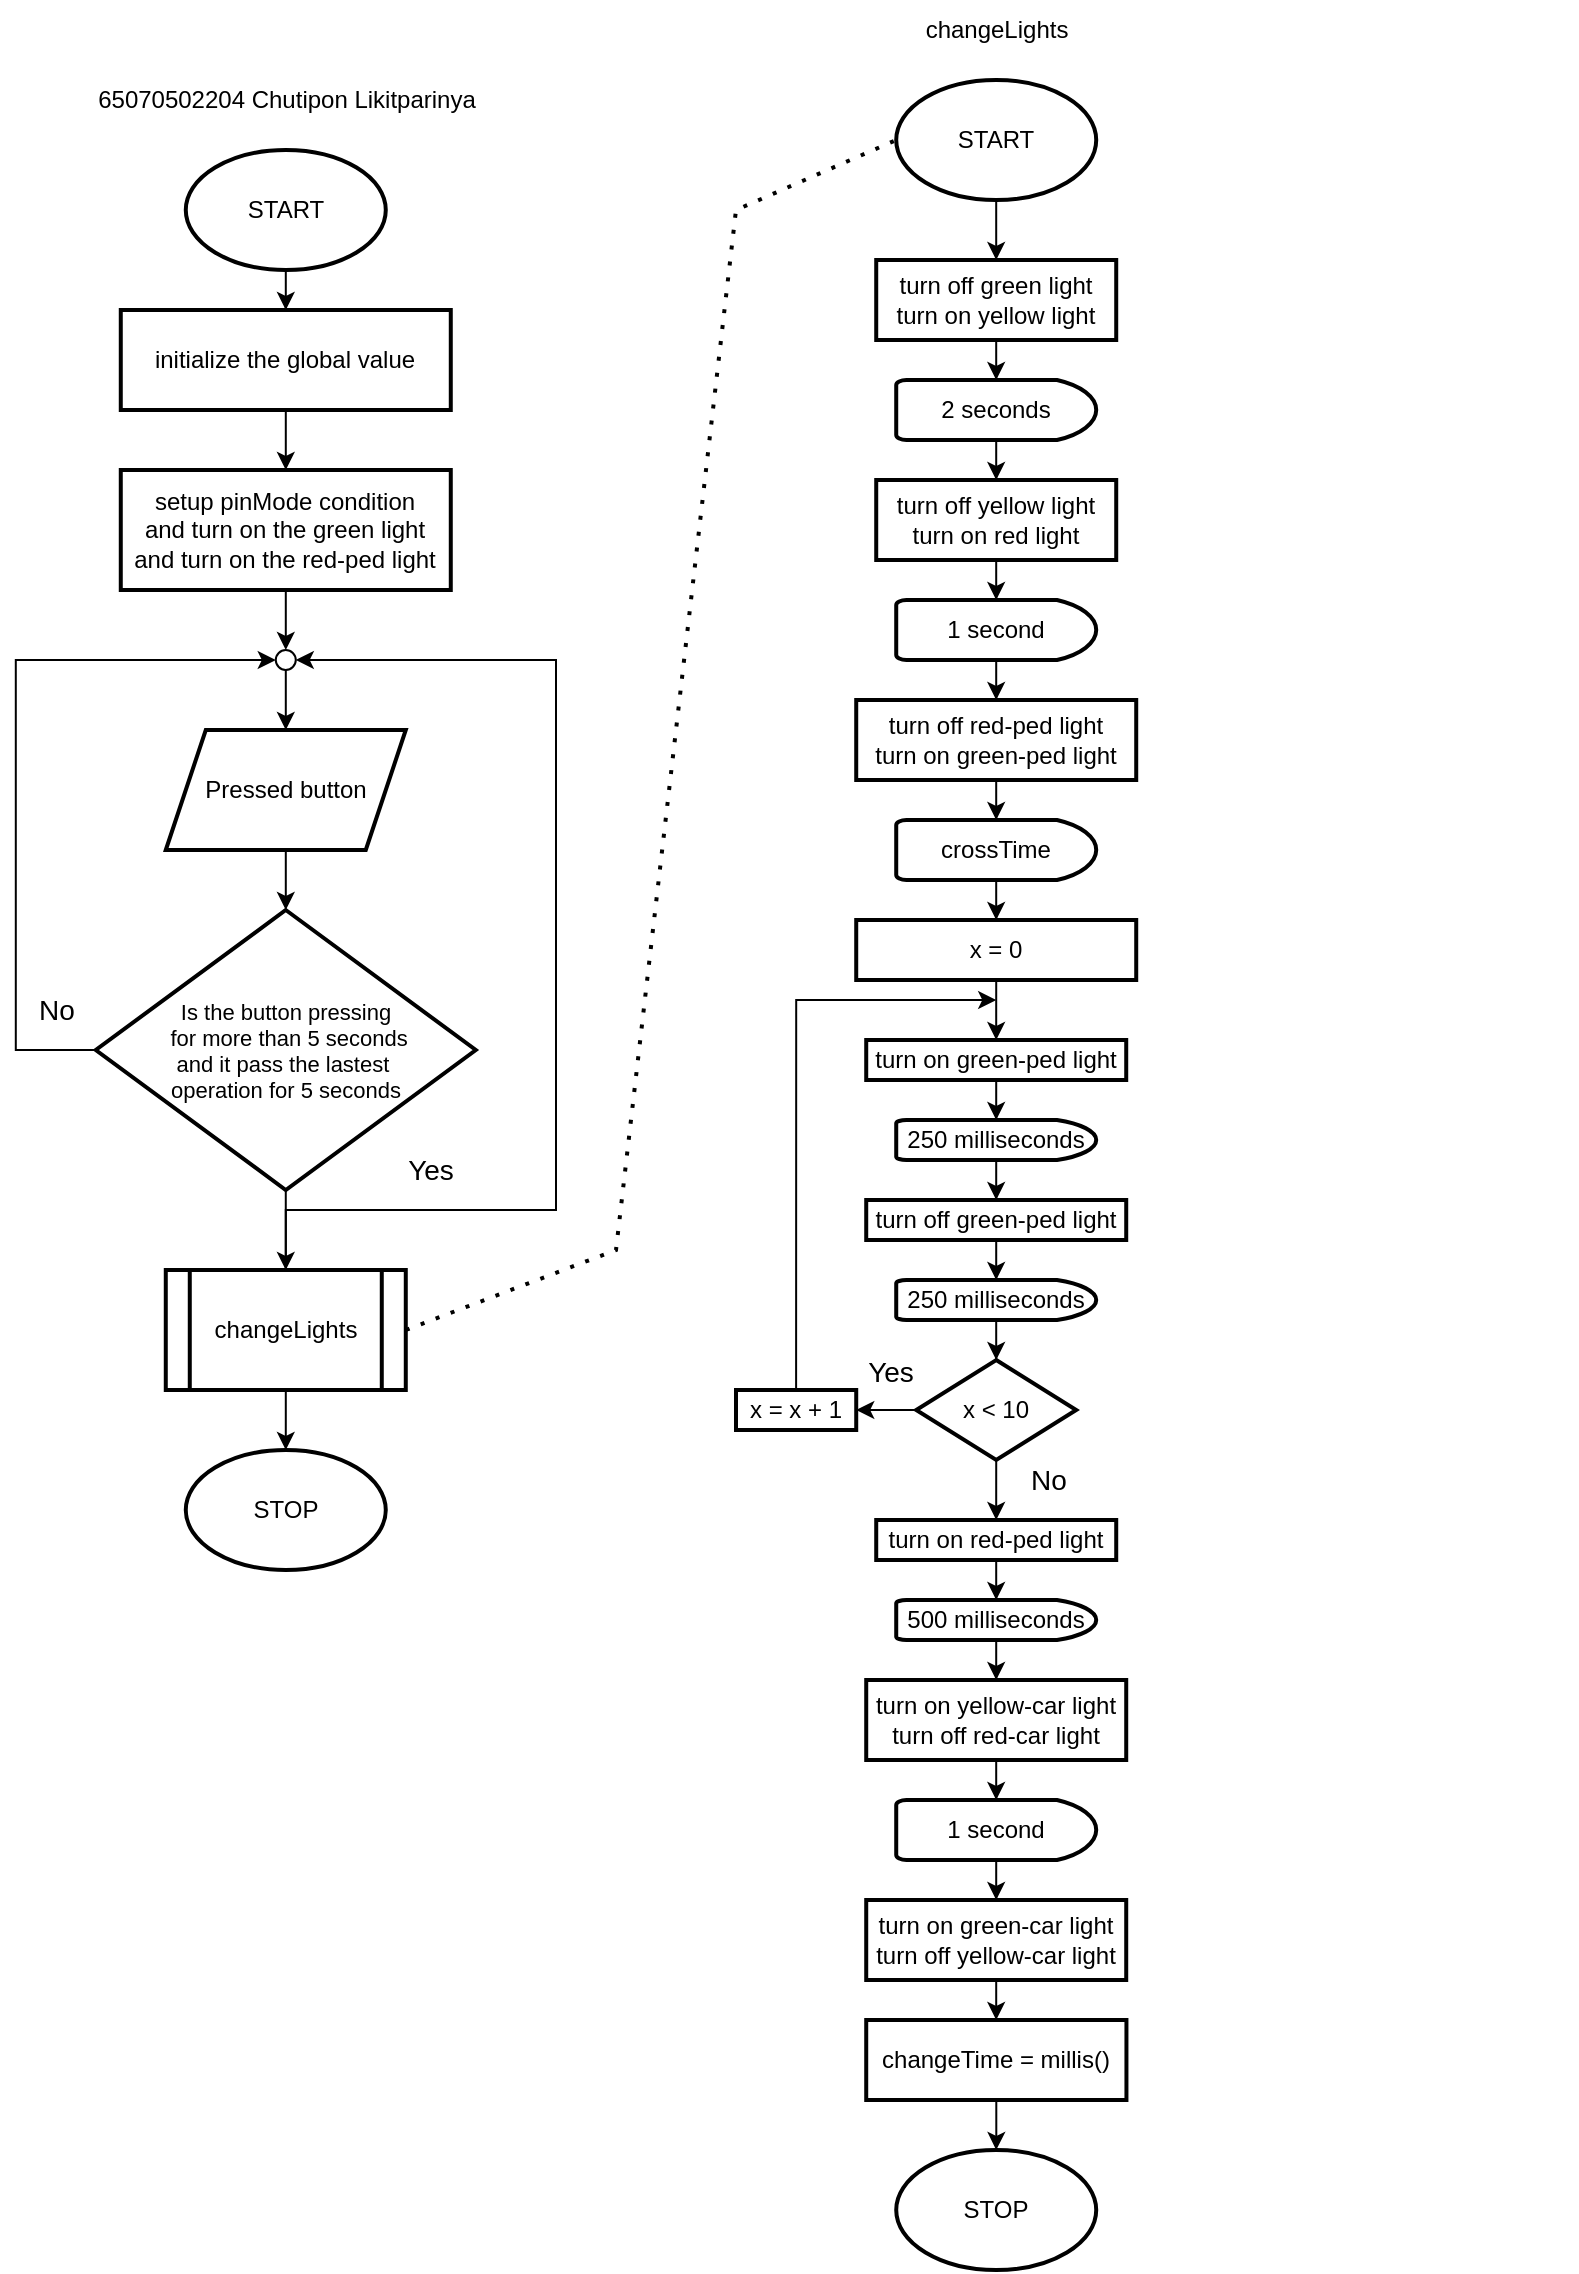 <mxfile version="24.2.0" type="github">
  <diagram id="C5RBs43oDa-KdzZeNtuy" name="Page-1">
    <mxGraphModel dx="1105" dy="586" grid="1" gridSize="10" guides="1" tooltips="1" connect="1" arrows="1" fold="1" page="1" pageScale="1" pageWidth="827" pageHeight="1169" math="0" shadow="0">
      <root>
        <mxCell id="WIyWlLk6GJQsqaUBKTNV-0" />
        <mxCell id="WIyWlLk6GJQsqaUBKTNV-1" parent="WIyWlLk6GJQsqaUBKTNV-0" />
        <mxCell id="55BJasFtDEPykcvWfGNE-2" value="" style="edgeStyle=orthogonalEdgeStyle;rounded=0;orthogonalLoop=1;jettySize=auto;html=1;" edge="1" parent="WIyWlLk6GJQsqaUBKTNV-1" source="55BJasFtDEPykcvWfGNE-0" target="55BJasFtDEPykcvWfGNE-1">
          <mxGeometry relative="1" as="geometry" />
        </mxCell>
        <mxCell id="55BJasFtDEPykcvWfGNE-0" value="START" style="strokeWidth=2;html=1;shape=mxgraph.flowchart.start_1;whiteSpace=wrap;" vertex="1" parent="WIyWlLk6GJQsqaUBKTNV-1">
          <mxGeometry x="124.89" y="90" width="100" height="60" as="geometry" />
        </mxCell>
        <mxCell id="55BJasFtDEPykcvWfGNE-30" value="" style="edgeStyle=orthogonalEdgeStyle;rounded=0;orthogonalLoop=1;jettySize=auto;html=1;" edge="1" parent="WIyWlLk6GJQsqaUBKTNV-1" source="55BJasFtDEPykcvWfGNE-1" target="55BJasFtDEPykcvWfGNE-29">
          <mxGeometry relative="1" as="geometry" />
        </mxCell>
        <mxCell id="55BJasFtDEPykcvWfGNE-1" value="initialize the global value" style="whiteSpace=wrap;html=1;strokeWidth=2;" vertex="1" parent="WIyWlLk6GJQsqaUBKTNV-1">
          <mxGeometry x="92.39" y="170" width="165" height="50" as="geometry" />
        </mxCell>
        <mxCell id="55BJasFtDEPykcvWfGNE-26" value="65070502204 Chutipon Likitparinya" style="text;html=1;align=center;verticalAlign=middle;resizable=0;points=[];autosize=1;strokeColor=none;fillColor=none;" vertex="1" parent="WIyWlLk6GJQsqaUBKTNV-1">
          <mxGeometry x="69.89" y="50" width="210" height="30" as="geometry" />
        </mxCell>
        <mxCell id="55BJasFtDEPykcvWfGNE-34" value="" style="edgeStyle=orthogonalEdgeStyle;rounded=0;orthogonalLoop=1;jettySize=auto;html=1;" edge="1" parent="WIyWlLk6GJQsqaUBKTNV-1" source="55BJasFtDEPykcvWfGNE-39" target="55BJasFtDEPykcvWfGNE-33">
          <mxGeometry relative="1" as="geometry" />
        </mxCell>
        <mxCell id="55BJasFtDEPykcvWfGNE-29" value="setup pinMode condition&lt;div&gt;and turn on the green light&lt;/div&gt;&lt;div&gt;and turn on the red-ped light&lt;/div&gt;" style="whiteSpace=wrap;html=1;strokeWidth=2;" vertex="1" parent="WIyWlLk6GJQsqaUBKTNV-1">
          <mxGeometry x="92.39" y="250" width="165" height="60" as="geometry" />
        </mxCell>
        <mxCell id="55BJasFtDEPykcvWfGNE-38" value="" style="edgeStyle=orthogonalEdgeStyle;rounded=0;orthogonalLoop=1;jettySize=auto;html=1;" edge="1" parent="WIyWlLk6GJQsqaUBKTNV-1" source="55BJasFtDEPykcvWfGNE-33" target="55BJasFtDEPykcvWfGNE-37">
          <mxGeometry relative="1" as="geometry" />
        </mxCell>
        <mxCell id="55BJasFtDEPykcvWfGNE-33" value="Pressed button" style="shape=parallelogram;perimeter=parallelogramPerimeter;whiteSpace=wrap;html=1;fixedSize=1;strokeWidth=2;" vertex="1" parent="WIyWlLk6GJQsqaUBKTNV-1">
          <mxGeometry x="114.89" y="380" width="120" height="60" as="geometry" />
        </mxCell>
        <mxCell id="55BJasFtDEPykcvWfGNE-49" value="" style="edgeStyle=orthogonalEdgeStyle;rounded=0;orthogonalLoop=1;jettySize=auto;html=1;" edge="1" parent="WIyWlLk6GJQsqaUBKTNV-1" source="55BJasFtDEPykcvWfGNE-37" target="55BJasFtDEPykcvWfGNE-48">
          <mxGeometry relative="1" as="geometry" />
        </mxCell>
        <mxCell id="55BJasFtDEPykcvWfGNE-37" value="&lt;font style=&quot;font-size: 11px;&quot;&gt;Is the button pressing&lt;/font&gt;&lt;div style=&quot;font-size: 11px;&quot;&gt;&lt;font style=&quot;font-size: 11px;&quot;&gt;&amp;nbsp;for more than 5 seconds&lt;/font&gt;&lt;/div&gt;&lt;div style=&quot;font-size: 11px;&quot;&gt;&lt;font style=&quot;font-size: 11px;&quot;&gt;and it pass the lastest&amp;nbsp;&lt;/font&gt;&lt;/div&gt;&lt;div style=&quot;font-size: 11px;&quot;&gt;&lt;font style=&quot;font-size: 11px;&quot;&gt;operation&amp;nbsp;&lt;/font&gt;&lt;span style=&quot;background-color: initial;&quot;&gt;for 5 seconds&lt;/span&gt;&lt;/div&gt;" style="strokeWidth=2;html=1;shape=mxgraph.flowchart.decision;whiteSpace=wrap;" vertex="1" parent="WIyWlLk6GJQsqaUBKTNV-1">
          <mxGeometry x="79.89" y="470" width="190" height="140" as="geometry" />
        </mxCell>
        <mxCell id="55BJasFtDEPykcvWfGNE-40" value="" style="edgeStyle=orthogonalEdgeStyle;rounded=0;orthogonalLoop=1;jettySize=auto;html=1;" edge="1" parent="WIyWlLk6GJQsqaUBKTNV-1" source="55BJasFtDEPykcvWfGNE-29" target="55BJasFtDEPykcvWfGNE-39">
          <mxGeometry relative="1" as="geometry">
            <mxPoint x="174.89" y="310" as="sourcePoint" />
            <mxPoint x="174.89" y="370" as="targetPoint" />
          </mxGeometry>
        </mxCell>
        <mxCell id="55BJasFtDEPykcvWfGNE-39" value="" style="verticalLabelPosition=bottom;verticalAlign=top;html=1;shape=mxgraph.flowchart.on-page_reference;" vertex="1" parent="WIyWlLk6GJQsqaUBKTNV-1">
          <mxGeometry x="169.89" y="340" width="10" height="10" as="geometry" />
        </mxCell>
        <mxCell id="55BJasFtDEPykcvWfGNE-44" style="edgeStyle=orthogonalEdgeStyle;rounded=0;orthogonalLoop=1;jettySize=auto;html=1;entryX=0;entryY=0.5;entryDx=0;entryDy=0;entryPerimeter=0;exitX=0;exitY=0.5;exitDx=0;exitDy=0;exitPerimeter=0;" edge="1" parent="WIyWlLk6GJQsqaUBKTNV-1" source="55BJasFtDEPykcvWfGNE-37" target="55BJasFtDEPykcvWfGNE-39">
          <mxGeometry relative="1" as="geometry">
            <Array as="points">
              <mxPoint x="39.89" y="540" />
              <mxPoint x="39.89" y="345" />
            </Array>
          </mxGeometry>
        </mxCell>
        <mxCell id="55BJasFtDEPykcvWfGNE-45" value="&lt;font style=&quot;font-size: 14px;&quot;&gt;No&lt;/font&gt;" style="edgeLabel;html=1;align=center;verticalAlign=middle;resizable=0;points=[];" vertex="1" connectable="0" parent="55BJasFtDEPykcvWfGNE-44">
          <mxGeometry x="-0.789" y="4" relative="1" as="geometry">
            <mxPoint x="18" y="-24" as="offset" />
          </mxGeometry>
        </mxCell>
        <mxCell id="55BJasFtDEPykcvWfGNE-48" value="changeLights" style="shape=process;whiteSpace=wrap;html=1;backgroundOutline=1;strokeWidth=2;" vertex="1" parent="WIyWlLk6GJQsqaUBKTNV-1">
          <mxGeometry x="114.89" y="650" width="120" height="60" as="geometry" />
        </mxCell>
        <mxCell id="55BJasFtDEPykcvWfGNE-50" style="edgeStyle=orthogonalEdgeStyle;rounded=0;orthogonalLoop=1;jettySize=auto;html=1;entryX=1;entryY=0.5;entryDx=0;entryDy=0;entryPerimeter=0;" edge="1" parent="WIyWlLk6GJQsqaUBKTNV-1" source="55BJasFtDEPykcvWfGNE-48" target="55BJasFtDEPykcvWfGNE-39">
          <mxGeometry relative="1" as="geometry">
            <Array as="points">
              <mxPoint x="175" y="620" />
              <mxPoint x="310" y="620" />
              <mxPoint x="310" y="345" />
            </Array>
          </mxGeometry>
        </mxCell>
        <mxCell id="55BJasFtDEPykcvWfGNE-51" value="&lt;font style=&quot;font-size: 14px;&quot;&gt;Yes&lt;/font&gt;" style="edgeLabel;html=1;align=center;verticalAlign=middle;resizable=0;points=[];" vertex="1" connectable="0" parent="55BJasFtDEPykcvWfGNE-50">
          <mxGeometry x="-0.783" y="2" relative="1" as="geometry">
            <mxPoint x="40" y="-18" as="offset" />
          </mxGeometry>
        </mxCell>
        <mxCell id="55BJasFtDEPykcvWfGNE-54" value="STOP" style="strokeWidth=2;html=1;shape=mxgraph.flowchart.start_1;whiteSpace=wrap;" vertex="1" parent="WIyWlLk6GJQsqaUBKTNV-1">
          <mxGeometry x="124.89" y="740" width="100" height="60" as="geometry" />
        </mxCell>
        <mxCell id="55BJasFtDEPykcvWfGNE-55" style="edgeStyle=orthogonalEdgeStyle;rounded=0;orthogonalLoop=1;jettySize=auto;html=1;entryX=0.5;entryY=0;entryDx=0;entryDy=0;entryPerimeter=0;" edge="1" parent="WIyWlLk6GJQsqaUBKTNV-1" source="55BJasFtDEPykcvWfGNE-48" target="55BJasFtDEPykcvWfGNE-54">
          <mxGeometry relative="1" as="geometry" />
        </mxCell>
        <mxCell id="55BJasFtDEPykcvWfGNE-60" value="" style="edgeStyle=orthogonalEdgeStyle;rounded=0;orthogonalLoop=1;jettySize=auto;html=1;" edge="1" parent="WIyWlLk6GJQsqaUBKTNV-1" source="55BJasFtDEPykcvWfGNE-56" target="55BJasFtDEPykcvWfGNE-59">
          <mxGeometry relative="1" as="geometry" />
        </mxCell>
        <mxCell id="55BJasFtDEPykcvWfGNE-56" value="START" style="strokeWidth=2;html=1;shape=mxgraph.flowchart.start_1;whiteSpace=wrap;" vertex="1" parent="WIyWlLk6GJQsqaUBKTNV-1">
          <mxGeometry x="480.11" y="55" width="100" height="60" as="geometry" />
        </mxCell>
        <mxCell id="55BJasFtDEPykcvWfGNE-57" value="" style="endArrow=none;dashed=1;html=1;dashPattern=1 3;strokeWidth=2;rounded=0;exitX=1;exitY=0.5;exitDx=0;exitDy=0;entryX=0;entryY=0.5;entryDx=0;entryDy=0;entryPerimeter=0;" edge="1" parent="WIyWlLk6GJQsqaUBKTNV-1" source="55BJasFtDEPykcvWfGNE-48" target="55BJasFtDEPykcvWfGNE-56">
          <mxGeometry width="50" height="50" relative="1" as="geometry">
            <mxPoint x="170" y="170" as="sourcePoint" />
            <mxPoint x="220" y="120" as="targetPoint" />
            <Array as="points">
              <mxPoint x="340" y="640" />
              <mxPoint x="400" y="120" />
            </Array>
          </mxGeometry>
        </mxCell>
        <mxCell id="55BJasFtDEPykcvWfGNE-58" value="changeLights" style="text;html=1;align=center;verticalAlign=middle;resizable=0;points=[];autosize=1;strokeColor=none;fillColor=none;" vertex="1" parent="WIyWlLk6GJQsqaUBKTNV-1">
          <mxGeometry x="485.11" y="15" width="90" height="30" as="geometry" />
        </mxCell>
        <mxCell id="55BJasFtDEPykcvWfGNE-66" value="" style="edgeStyle=orthogonalEdgeStyle;rounded=0;orthogonalLoop=1;jettySize=auto;html=1;" edge="1" parent="WIyWlLk6GJQsqaUBKTNV-1" source="55BJasFtDEPykcvWfGNE-59" target="55BJasFtDEPykcvWfGNE-63">
          <mxGeometry relative="1" as="geometry" />
        </mxCell>
        <mxCell id="55BJasFtDEPykcvWfGNE-59" value="turn off green light&lt;div&gt;turn on yellow light&lt;/div&gt;" style="whiteSpace=wrap;html=1;strokeWidth=2;" vertex="1" parent="WIyWlLk6GJQsqaUBKTNV-1">
          <mxGeometry x="470.11" y="145" width="120" height="40" as="geometry" />
        </mxCell>
        <mxCell id="55BJasFtDEPykcvWfGNE-63" value="2 seconds" style="strokeWidth=2;html=1;shape=mxgraph.flowchart.delay;whiteSpace=wrap;" vertex="1" parent="WIyWlLk6GJQsqaUBKTNV-1">
          <mxGeometry x="480.11" y="205" width="100" height="30" as="geometry" />
        </mxCell>
        <mxCell id="55BJasFtDEPykcvWfGNE-67" value="" style="edgeStyle=orthogonalEdgeStyle;rounded=0;orthogonalLoop=1;jettySize=auto;html=1;exitX=0.5;exitY=1;exitDx=0;exitDy=0;exitPerimeter=0;" edge="1" parent="WIyWlLk6GJQsqaUBKTNV-1" target="55BJasFtDEPykcvWfGNE-69" source="55BJasFtDEPykcvWfGNE-63">
          <mxGeometry relative="1" as="geometry">
            <mxPoint x="500.11" y="315" as="sourcePoint" />
          </mxGeometry>
        </mxCell>
        <mxCell id="55BJasFtDEPykcvWfGNE-68" value="" style="edgeStyle=orthogonalEdgeStyle;rounded=0;orthogonalLoop=1;jettySize=auto;html=1;" edge="1" parent="WIyWlLk6GJQsqaUBKTNV-1" source="55BJasFtDEPykcvWfGNE-69" target="55BJasFtDEPykcvWfGNE-70">
          <mxGeometry relative="1" as="geometry" />
        </mxCell>
        <mxCell id="55BJasFtDEPykcvWfGNE-69" value="turn off yellow light&lt;div&gt;turn on red light&lt;/div&gt;" style="whiteSpace=wrap;html=1;strokeWidth=2;" vertex="1" parent="WIyWlLk6GJQsqaUBKTNV-1">
          <mxGeometry x="470.11" y="255" width="120" height="40" as="geometry" />
        </mxCell>
        <mxCell id="55BJasFtDEPykcvWfGNE-70" value="1 second" style="strokeWidth=2;html=1;shape=mxgraph.flowchart.delay;whiteSpace=wrap;" vertex="1" parent="WIyWlLk6GJQsqaUBKTNV-1">
          <mxGeometry x="480.11" y="315" width="100" height="30" as="geometry" />
        </mxCell>
        <mxCell id="55BJasFtDEPykcvWfGNE-71" value="" style="edgeStyle=orthogonalEdgeStyle;rounded=0;orthogonalLoop=1;jettySize=auto;html=1;exitX=0.5;exitY=1;exitDx=0;exitDy=0;exitPerimeter=0;" edge="1" parent="WIyWlLk6GJQsqaUBKTNV-1" target="55BJasFtDEPykcvWfGNE-73" source="55BJasFtDEPykcvWfGNE-70">
          <mxGeometry relative="1" as="geometry">
            <mxPoint x="530.11" y="475" as="sourcePoint" />
          </mxGeometry>
        </mxCell>
        <mxCell id="55BJasFtDEPykcvWfGNE-72" value="" style="edgeStyle=orthogonalEdgeStyle;rounded=0;orthogonalLoop=1;jettySize=auto;html=1;" edge="1" parent="WIyWlLk6GJQsqaUBKTNV-1" source="55BJasFtDEPykcvWfGNE-73" target="55BJasFtDEPykcvWfGNE-74">
          <mxGeometry relative="1" as="geometry" />
        </mxCell>
        <mxCell id="55BJasFtDEPykcvWfGNE-73" value="turn off red-ped light&lt;div&gt;turn on green-ped light&lt;/div&gt;" style="whiteSpace=wrap;html=1;strokeWidth=2;" vertex="1" parent="WIyWlLk6GJQsqaUBKTNV-1">
          <mxGeometry x="460.11" y="365" width="140" height="40" as="geometry" />
        </mxCell>
        <mxCell id="55BJasFtDEPykcvWfGNE-74" value="crossTime" style="strokeWidth=2;html=1;shape=mxgraph.flowchart.delay;whiteSpace=wrap;" vertex="1" parent="WIyWlLk6GJQsqaUBKTNV-1">
          <mxGeometry x="480.11" y="425" width="100" height="30" as="geometry" />
        </mxCell>
        <mxCell id="55BJasFtDEPykcvWfGNE-75" value="" style="edgeStyle=orthogonalEdgeStyle;rounded=0;orthogonalLoop=1;jettySize=auto;html=1;" edge="1" parent="WIyWlLk6GJQsqaUBKTNV-1" target="55BJasFtDEPykcvWfGNE-77" source="55BJasFtDEPykcvWfGNE-74">
          <mxGeometry relative="1" as="geometry">
            <mxPoint x="530.11" y="615" as="sourcePoint" />
          </mxGeometry>
        </mxCell>
        <mxCell id="55BJasFtDEPykcvWfGNE-76" value="" style="edgeStyle=orthogonalEdgeStyle;rounded=0;orthogonalLoop=1;jettySize=auto;html=1;exitX=0.5;exitY=1;exitDx=0;exitDy=0;" edge="1" parent="WIyWlLk6GJQsqaUBKTNV-1" source="55BJasFtDEPykcvWfGNE-84" target="55BJasFtDEPykcvWfGNE-78">
          <mxGeometry relative="1" as="geometry">
            <mxPoint x="530.067" y="775" as="sourcePoint" />
          </mxGeometry>
        </mxCell>
        <mxCell id="55BJasFtDEPykcvWfGNE-77" value="x = 0" style="whiteSpace=wrap;html=1;strokeWidth=2;" vertex="1" parent="WIyWlLk6GJQsqaUBKTNV-1">
          <mxGeometry x="460.11" y="475" width="140" height="30" as="geometry" />
        </mxCell>
        <mxCell id="55BJasFtDEPykcvWfGNE-78" value="250 milliseconds" style="strokeWidth=2;html=1;shape=mxgraph.flowchart.delay;whiteSpace=wrap;" vertex="1" parent="WIyWlLk6GJQsqaUBKTNV-1">
          <mxGeometry x="480.11" y="575" width="100" height="20" as="geometry" />
        </mxCell>
        <mxCell id="55BJasFtDEPykcvWfGNE-83" value="" style="edgeStyle=orthogonalEdgeStyle;rounded=0;orthogonalLoop=1;jettySize=auto;html=1;exitX=0.5;exitY=1;exitDx=0;exitDy=0;" edge="1" parent="WIyWlLk6GJQsqaUBKTNV-1" target="55BJasFtDEPykcvWfGNE-84" source="55BJasFtDEPykcvWfGNE-77">
          <mxGeometry relative="1" as="geometry">
            <mxPoint x="530.11" y="685" as="sourcePoint" />
          </mxGeometry>
        </mxCell>
        <mxCell id="55BJasFtDEPykcvWfGNE-84" value="turn on green-ped light" style="whiteSpace=wrap;html=1;strokeWidth=2;" vertex="1" parent="WIyWlLk6GJQsqaUBKTNV-1">
          <mxGeometry x="465.11" y="535" width="130" height="20" as="geometry" />
        </mxCell>
        <mxCell id="55BJasFtDEPykcvWfGNE-86" value="" style="edgeStyle=orthogonalEdgeStyle;rounded=0;orthogonalLoop=1;jettySize=auto;html=1;exitX=0.5;exitY=1;exitDx=0;exitDy=0;" edge="1" parent="WIyWlLk6GJQsqaUBKTNV-1" source="55BJasFtDEPykcvWfGNE-89" target="55BJasFtDEPykcvWfGNE-87">
          <mxGeometry relative="1" as="geometry">
            <mxPoint x="530.067" y="855" as="sourcePoint" />
          </mxGeometry>
        </mxCell>
        <mxCell id="55BJasFtDEPykcvWfGNE-90" style="edgeStyle=orthogonalEdgeStyle;rounded=0;orthogonalLoop=1;jettySize=auto;html=1;exitX=0.5;exitY=0;exitDx=0;exitDy=0;" edge="1" parent="WIyWlLk6GJQsqaUBKTNV-1" source="55BJasFtDEPykcvWfGNE-92">
          <mxGeometry relative="1" as="geometry">
            <mxPoint x="530.11" y="515" as="targetPoint" />
            <Array as="points">
              <mxPoint x="430.11" y="515" />
            </Array>
          </mxGeometry>
        </mxCell>
        <mxCell id="55BJasFtDEPykcvWfGNE-94" value="" style="edgeStyle=orthogonalEdgeStyle;rounded=0;orthogonalLoop=1;jettySize=auto;html=1;entryX=0.5;entryY=0;entryDx=0;entryDy=0;entryPerimeter=0;" edge="1" parent="WIyWlLk6GJQsqaUBKTNV-1" source="55BJasFtDEPykcvWfGNE-87" target="55BJasFtDEPykcvWfGNE-95">
          <mxGeometry relative="1" as="geometry">
            <mxPoint x="530.11" y="735" as="targetPoint" />
          </mxGeometry>
        </mxCell>
        <mxCell id="55BJasFtDEPykcvWfGNE-87" value="250 milliseconds" style="strokeWidth=2;html=1;shape=mxgraph.flowchart.delay;whiteSpace=wrap;" vertex="1" parent="WIyWlLk6GJQsqaUBKTNV-1">
          <mxGeometry x="480.11" y="655" width="100" height="20" as="geometry" />
        </mxCell>
        <mxCell id="55BJasFtDEPykcvWfGNE-88" value="" style="edgeStyle=orthogonalEdgeStyle;rounded=0;orthogonalLoop=1;jettySize=auto;html=1;exitX=0.5;exitY=1;exitDx=0;exitDy=0;exitPerimeter=0;" edge="1" parent="WIyWlLk6GJQsqaUBKTNV-1" target="55BJasFtDEPykcvWfGNE-89" source="55BJasFtDEPykcvWfGNE-78">
          <mxGeometry relative="1" as="geometry">
            <mxPoint x="530.11" y="605" as="sourcePoint" />
          </mxGeometry>
        </mxCell>
        <mxCell id="55BJasFtDEPykcvWfGNE-89" value="turn off green-ped light" style="whiteSpace=wrap;html=1;strokeWidth=2;" vertex="1" parent="WIyWlLk6GJQsqaUBKTNV-1">
          <mxGeometry x="465.11" y="615" width="130" height="20" as="geometry" />
        </mxCell>
        <mxCell id="55BJasFtDEPykcvWfGNE-92" value="x = x + 1" style="whiteSpace=wrap;html=1;strokeWidth=2;" vertex="1" parent="WIyWlLk6GJQsqaUBKTNV-1">
          <mxGeometry x="400" y="710" width="60.11" height="20" as="geometry" />
        </mxCell>
        <mxCell id="55BJasFtDEPykcvWfGNE-96" value="" style="edgeStyle=orthogonalEdgeStyle;rounded=0;orthogonalLoop=1;jettySize=auto;html=1;" edge="1" parent="WIyWlLk6GJQsqaUBKTNV-1" source="55BJasFtDEPykcvWfGNE-95" target="55BJasFtDEPykcvWfGNE-92">
          <mxGeometry relative="1" as="geometry" />
        </mxCell>
        <mxCell id="55BJasFtDEPykcvWfGNE-95" value="x &amp;lt; 10" style="strokeWidth=2;html=1;shape=mxgraph.flowchart.decision;whiteSpace=wrap;" vertex="1" parent="WIyWlLk6GJQsqaUBKTNV-1">
          <mxGeometry x="490.11" y="695" width="80" height="50" as="geometry" />
        </mxCell>
        <mxCell id="55BJasFtDEPykcvWfGNE-98" value="&lt;font style=&quot;font-size: 14px;&quot;&gt;Yes&lt;/font&gt;" style="edgeLabel;html=1;align=center;verticalAlign=middle;resizable=0;points=[];" vertex="1" connectable="0" parent="WIyWlLk6GJQsqaUBKTNV-1">
          <mxGeometry x="209.995" y="519.996" as="geometry">
            <mxPoint x="267" y="181" as="offset" />
          </mxGeometry>
        </mxCell>
        <mxCell id="55BJasFtDEPykcvWfGNE-99" value="&lt;font style=&quot;font-size: 14px;&quot;&gt;No&lt;/font&gt;" style="edgeLabel;html=1;align=center;verticalAlign=middle;resizable=0;points=[];" vertex="1" connectable="0" parent="WIyWlLk6GJQsqaUBKTNV-1">
          <mxGeometry x="820.004" y="659.997" as="geometry">
            <mxPoint x="-264" y="95" as="offset" />
          </mxGeometry>
        </mxCell>
        <mxCell id="55BJasFtDEPykcvWfGNE-100" value="" style="edgeStyle=orthogonalEdgeStyle;rounded=0;orthogonalLoop=1;jettySize=auto;html=1;exitX=0.5;exitY=1;exitDx=0;exitDy=0;exitPerimeter=0;" edge="1" parent="WIyWlLk6GJQsqaUBKTNV-1" target="55BJasFtDEPykcvWfGNE-101" source="55BJasFtDEPykcvWfGNE-95">
          <mxGeometry relative="1" as="geometry">
            <mxPoint x="530.11" y="775" as="sourcePoint" />
          </mxGeometry>
        </mxCell>
        <mxCell id="55BJasFtDEPykcvWfGNE-103" value="" style="edgeStyle=orthogonalEdgeStyle;rounded=0;orthogonalLoop=1;jettySize=auto;html=1;" edge="1" parent="WIyWlLk6GJQsqaUBKTNV-1" source="55BJasFtDEPykcvWfGNE-101" target="55BJasFtDEPykcvWfGNE-102">
          <mxGeometry relative="1" as="geometry" />
        </mxCell>
        <mxCell id="55BJasFtDEPykcvWfGNE-101" value="turn on red-ped light" style="whiteSpace=wrap;html=1;strokeWidth=2;" vertex="1" parent="WIyWlLk6GJQsqaUBKTNV-1">
          <mxGeometry x="470.11" y="775" width="120" height="20" as="geometry" />
        </mxCell>
        <mxCell id="55BJasFtDEPykcvWfGNE-102" value="500 milliseconds" style="strokeWidth=2;html=1;shape=mxgraph.flowchart.delay;whiteSpace=wrap;" vertex="1" parent="WIyWlLk6GJQsqaUBKTNV-1">
          <mxGeometry x="480.11" y="815" width="100" height="20" as="geometry" />
        </mxCell>
        <mxCell id="55BJasFtDEPykcvWfGNE-104" value="" style="edgeStyle=orthogonalEdgeStyle;rounded=0;orthogonalLoop=1;jettySize=auto;html=1;exitX=0.5;exitY=1;exitDx=0;exitDy=0;exitPerimeter=0;" edge="1" parent="WIyWlLk6GJQsqaUBKTNV-1" target="55BJasFtDEPykcvWfGNE-106" source="55BJasFtDEPykcvWfGNE-102">
          <mxGeometry relative="1" as="geometry">
            <mxPoint x="530.11" y="845" as="sourcePoint" />
          </mxGeometry>
        </mxCell>
        <mxCell id="55BJasFtDEPykcvWfGNE-105" value="" style="edgeStyle=orthogonalEdgeStyle;rounded=0;orthogonalLoop=1;jettySize=auto;html=1;" edge="1" parent="WIyWlLk6GJQsqaUBKTNV-1" source="55BJasFtDEPykcvWfGNE-106" target="55BJasFtDEPykcvWfGNE-107">
          <mxGeometry relative="1" as="geometry" />
        </mxCell>
        <mxCell id="55BJasFtDEPykcvWfGNE-106" value="turn on yellow-car light&lt;div&gt;turn off red-car light&lt;/div&gt;" style="whiteSpace=wrap;html=1;strokeWidth=2;" vertex="1" parent="WIyWlLk6GJQsqaUBKTNV-1">
          <mxGeometry x="465.11" y="855" width="130" height="40" as="geometry" />
        </mxCell>
        <mxCell id="55BJasFtDEPykcvWfGNE-107" value="1 second" style="strokeWidth=2;html=1;shape=mxgraph.flowchart.delay;whiteSpace=wrap;" vertex="1" parent="WIyWlLk6GJQsqaUBKTNV-1">
          <mxGeometry x="480.11" y="915" width="100" height="30" as="geometry" />
        </mxCell>
        <mxCell id="55BJasFtDEPykcvWfGNE-108" value="" style="edgeStyle=orthogonalEdgeStyle;rounded=0;orthogonalLoop=1;jettySize=auto;html=1;exitX=0.5;exitY=1;exitDx=0;exitDy=0;exitPerimeter=0;" edge="1" parent="WIyWlLk6GJQsqaUBKTNV-1" target="55BJasFtDEPykcvWfGNE-110" source="55BJasFtDEPykcvWfGNE-107">
          <mxGeometry relative="1" as="geometry">
            <mxPoint x="525" y="975" as="sourcePoint" />
          </mxGeometry>
        </mxCell>
        <mxCell id="55BJasFtDEPykcvWfGNE-113" value="" style="edgeStyle=orthogonalEdgeStyle;rounded=0;orthogonalLoop=1;jettySize=auto;html=1;" edge="1" parent="WIyWlLk6GJQsqaUBKTNV-1" source="55BJasFtDEPykcvWfGNE-110" target="55BJasFtDEPykcvWfGNE-112">
          <mxGeometry relative="1" as="geometry" />
        </mxCell>
        <mxCell id="55BJasFtDEPykcvWfGNE-110" value="turn on green-car light&lt;div&gt;turn off yellow-car light&lt;/div&gt;" style="whiteSpace=wrap;html=1;strokeWidth=2;" vertex="1" parent="WIyWlLk6GJQsqaUBKTNV-1">
          <mxGeometry x="465.11" y="965" width="130" height="40" as="geometry" />
        </mxCell>
        <mxCell id="55BJasFtDEPykcvWfGNE-115" value="" style="edgeStyle=orthogonalEdgeStyle;rounded=0;orthogonalLoop=1;jettySize=auto;html=1;" edge="1" parent="WIyWlLk6GJQsqaUBKTNV-1" source="55BJasFtDEPykcvWfGNE-112" target="55BJasFtDEPykcvWfGNE-114">
          <mxGeometry relative="1" as="geometry" />
        </mxCell>
        <mxCell id="55BJasFtDEPykcvWfGNE-112" value="changeTime = millis()" style="whiteSpace=wrap;html=1;strokeWidth=2;" vertex="1" parent="WIyWlLk6GJQsqaUBKTNV-1">
          <mxGeometry x="465.11" y="1025" width="130.11" height="40" as="geometry" />
        </mxCell>
        <mxCell id="55BJasFtDEPykcvWfGNE-114" value="STOP" style="strokeWidth=2;html=1;shape=mxgraph.flowchart.start_1;whiteSpace=wrap;" vertex="1" parent="WIyWlLk6GJQsqaUBKTNV-1">
          <mxGeometry x="480.11" y="1090" width="100" height="60" as="geometry" />
        </mxCell>
      </root>
    </mxGraphModel>
  </diagram>
</mxfile>

